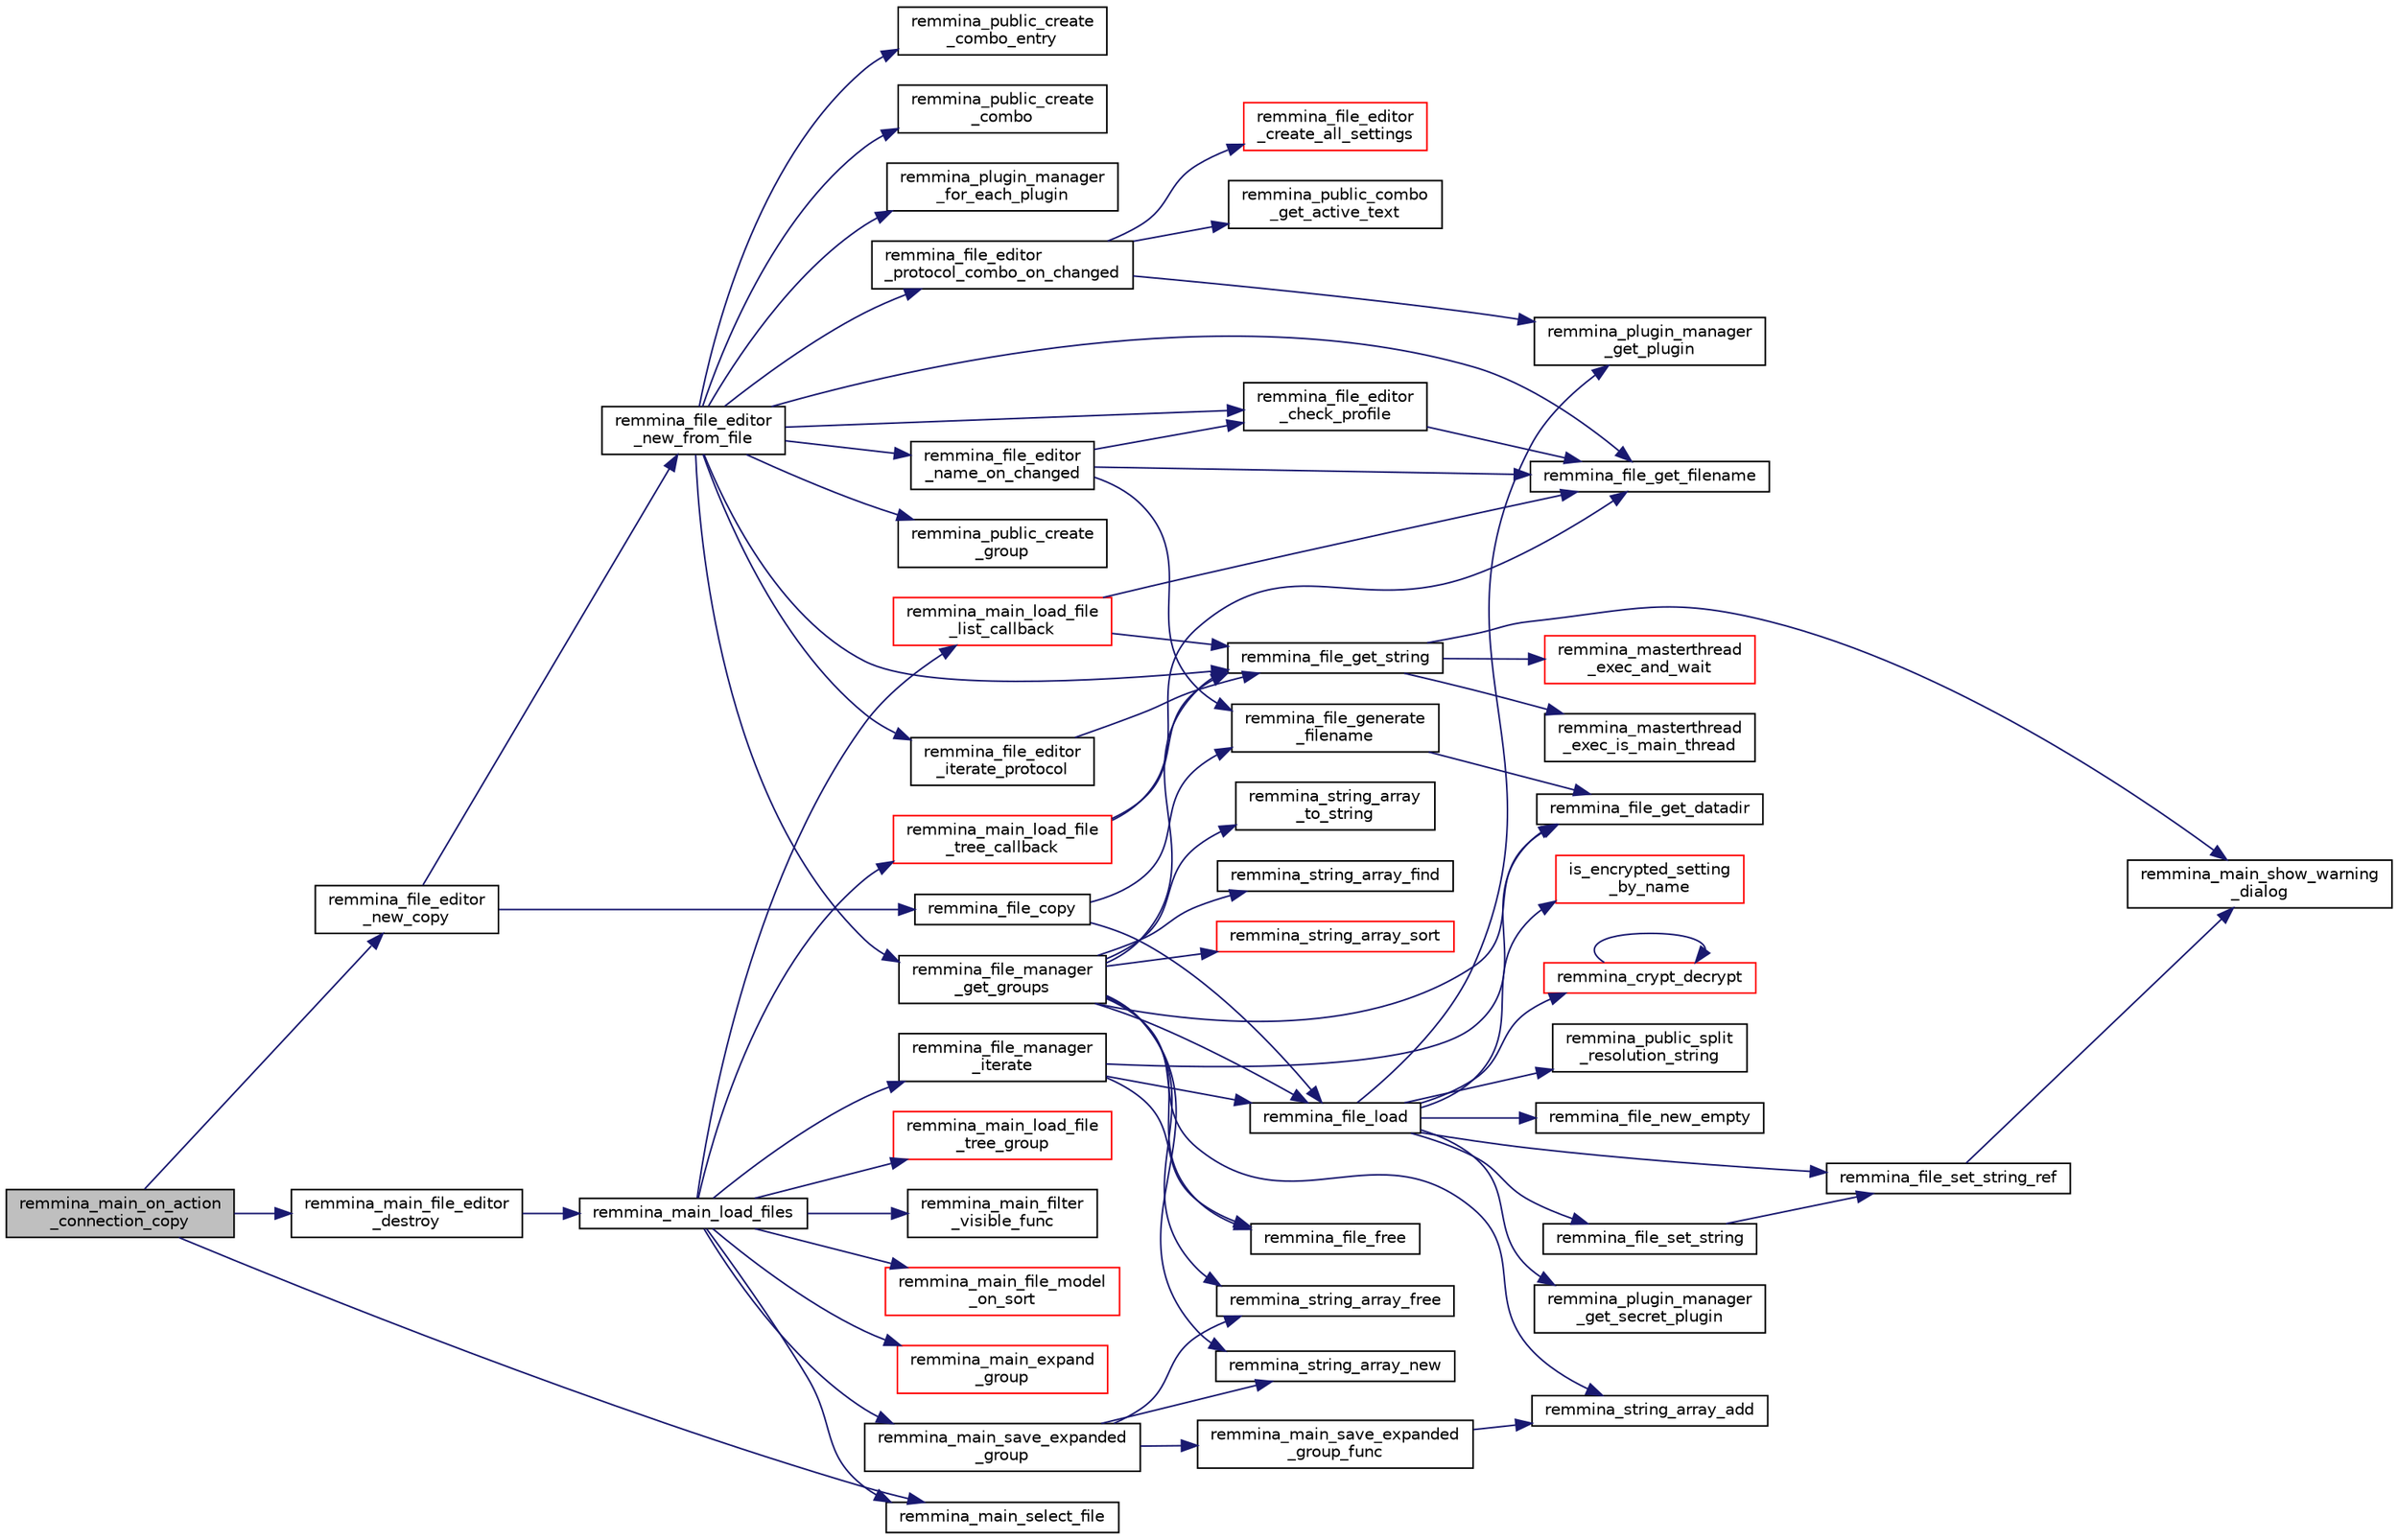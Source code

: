 digraph "remmina_main_on_action_connection_copy"
{
  edge [fontname="Helvetica",fontsize="10",labelfontname="Helvetica",labelfontsize="10"];
  node [fontname="Helvetica",fontsize="10",shape=record];
  rankdir="LR";
  Node3890 [label="remmina_main_on_action\l_connection_copy",height=0.2,width=0.4,color="black", fillcolor="grey75", style="filled", fontcolor="black"];
  Node3890 -> Node3891 [color="midnightblue",fontsize="10",style="solid",fontname="Helvetica"];
  Node3891 [label="remmina_file_editor\l_new_copy",height=0.2,width=0.4,color="black", fillcolor="white", style="filled",URL="$remmina__file__editor_8c.html#aa5c50852f8569f075eec5d5db30c2ebf"];
  Node3891 -> Node3892 [color="midnightblue",fontsize="10",style="solid",fontname="Helvetica"];
  Node3892 [label="remmina_file_copy",height=0.2,width=0.4,color="black", fillcolor="white", style="filled",URL="$remmina__file_8c.html#ac1685edf35a793a396ce039d7eec5343"];
  Node3892 -> Node3893 [color="midnightblue",fontsize="10",style="solid",fontname="Helvetica"];
  Node3893 [label="remmina_file_load",height=0.2,width=0.4,color="black", fillcolor="white", style="filled",URL="$remmina__file_8c.html#ac1cc2d7f827f7d64c7fd3edf10e9383e"];
  Node3893 -> Node3894 [color="midnightblue",fontsize="10",style="solid",fontname="Helvetica"];
  Node3894 [label="remmina_file_new_empty",height=0.2,width=0.4,color="black", fillcolor="white", style="filled",URL="$remmina__file_8c.html#adab087b7139756f029020a87a5438cfa"];
  Node3893 -> Node3895 [color="midnightblue",fontsize="10",style="solid",fontname="Helvetica"];
  Node3895 [label="remmina_plugin_manager\l_get_plugin",height=0.2,width=0.4,color="black", fillcolor="white", style="filled",URL="$remmina__plugin__manager_8c.html#a3872c8656a8a3d5147bcc603471c1932"];
  Node3893 -> Node3896 [color="midnightblue",fontsize="10",style="solid",fontname="Helvetica"];
  Node3896 [label="remmina_plugin_manager\l_get_secret_plugin",height=0.2,width=0.4,color="black", fillcolor="white", style="filled",URL="$remmina__plugin__manager_8c.html#ad380a98f6624aa8c830015c8b428b7b4"];
  Node3893 -> Node3897 [color="midnightblue",fontsize="10",style="solid",fontname="Helvetica"];
  Node3897 [label="is_encrypted_setting\l_by_name",height=0.2,width=0.4,color="red", fillcolor="white", style="filled",URL="$remmina__file_8c.html#a72580559fa04082418a993fec4c77281"];
  Node3893 -> Node3901 [color="midnightblue",fontsize="10",style="solid",fontname="Helvetica"];
  Node3901 [label="remmina_file_set_string",height=0.2,width=0.4,color="black", fillcolor="white", style="filled",URL="$remmina__file_8c.html#a85ca1ca2d0bf9ef29e490c6f4527a954"];
  Node3901 -> Node3902 [color="midnightblue",fontsize="10",style="solid",fontname="Helvetica"];
  Node3902 [label="remmina_file_set_string_ref",height=0.2,width=0.4,color="black", fillcolor="white", style="filled",URL="$remmina__file_8c.html#a74951c1067a1a5e1341f5e1c1206dec6"];
  Node3902 -> Node3903 [color="midnightblue",fontsize="10",style="solid",fontname="Helvetica"];
  Node3903 [label="remmina_main_show_warning\l_dialog",height=0.2,width=0.4,color="black", fillcolor="white", style="filled",URL="$remmina__main_8c.html#ad99b9c0bf2fa8c166a8b4a09e06ffdf7"];
  Node3893 -> Node3902 [color="midnightblue",fontsize="10",style="solid",fontname="Helvetica"];
  Node3893 -> Node3904 [color="midnightblue",fontsize="10",style="solid",fontname="Helvetica"];
  Node3904 [label="remmina_crypt_decrypt",height=0.2,width=0.4,color="red", fillcolor="white", style="filled",URL="$remmina__crypt_8c.html#a3fe2fa245d401146adf02a3a8f996ab9"];
  Node3904 -> Node3904 [color="midnightblue",fontsize="10",style="solid",fontname="Helvetica"];
  Node3893 -> Node3907 [color="midnightblue",fontsize="10",style="solid",fontname="Helvetica"];
  Node3907 [label="remmina_public_split\l_resolution_string",height=0.2,width=0.4,color="black", fillcolor="white", style="filled",URL="$remmina__public_8c.html#aaf3fdb980c24cd06965b85ebcdd79173"];
  Node3892 -> Node3908 [color="midnightblue",fontsize="10",style="solid",fontname="Helvetica"];
  Node3908 [label="remmina_file_generate\l_filename",height=0.2,width=0.4,color="black", fillcolor="white", style="filled",URL="$remmina__file_8c.html#ac952f8ddb715314f11cef1ccc513fb7e"];
  Node3908 -> Node3909 [color="midnightblue",fontsize="10",style="solid",fontname="Helvetica"];
  Node3909 [label="remmina_file_get_datadir",height=0.2,width=0.4,color="black", fillcolor="white", style="filled",URL="$remmina__file__manager_8c.html#aa65bc30beb59d607ba430d966e7e27f5"];
  Node3891 -> Node3910 [color="midnightblue",fontsize="10",style="solid",fontname="Helvetica"];
  Node3910 [label="remmina_file_editor\l_new_from_file",height=0.2,width=0.4,color="black", fillcolor="white", style="filled",URL="$remmina__file__editor_8c.html#a08327d6951c345808628dbb5784aba06"];
  Node3910 -> Node3911 [color="midnightblue",fontsize="10",style="solid",fontname="Helvetica"];
  Node3911 [label="remmina_file_get_filename",height=0.2,width=0.4,color="black", fillcolor="white", style="filled",URL="$remmina__file_8c.html#ad1e4f3a0f64cd98e301044b6c38a1f1d"];
  Node3910 -> Node3912 [color="midnightblue",fontsize="10",style="solid",fontname="Helvetica"];
  Node3912 [label="remmina_public_create\l_group",height=0.2,width=0.4,color="black", fillcolor="white", style="filled",URL="$remmina__public_8c.html#a995da243f78002153d18616b46dcdf63"];
  Node3910 -> Node3913 [color="midnightblue",fontsize="10",style="solid",fontname="Helvetica"];
  Node3913 [label="remmina_file_editor\l_name_on_changed",height=0.2,width=0.4,color="black", fillcolor="white", style="filled",URL="$remmina__file__editor_8c.html#a206bacb96cc7d4236d910be89a7cd613"];
  Node3913 -> Node3911 [color="midnightblue",fontsize="10",style="solid",fontname="Helvetica"];
  Node3913 -> Node3908 [color="midnightblue",fontsize="10",style="solid",fontname="Helvetica"];
  Node3913 -> Node3914 [color="midnightblue",fontsize="10",style="solid",fontname="Helvetica"];
  Node3914 [label="remmina_file_editor\l_check_profile",height=0.2,width=0.4,color="black", fillcolor="white", style="filled",URL="$remmina__file__editor_8c.html#aefdb47b5da15009d5ff7a8d1f2b06a06"];
  Node3914 -> Node3911 [color="midnightblue",fontsize="10",style="solid",fontname="Helvetica"];
  Node3910 -> Node3915 [color="midnightblue",fontsize="10",style="solid",fontname="Helvetica"];
  Node3915 [label="remmina_file_get_string",height=0.2,width=0.4,color="black", fillcolor="white", style="filled",URL="$remmina__file_8c.html#a8eb1b213d9d08c6ad13683ce05f4355e"];
  Node3915 -> Node3916 [color="midnightblue",fontsize="10",style="solid",fontname="Helvetica"];
  Node3916 [label="remmina_masterthread\l_exec_is_main_thread",height=0.2,width=0.4,color="black", fillcolor="white", style="filled",URL="$remmina__masterthread__exec_8c.html#a3a52e863a3a3da6da6bb5d36c13b7ff4"];
  Node3915 -> Node3917 [color="midnightblue",fontsize="10",style="solid",fontname="Helvetica"];
  Node3917 [label="remmina_masterthread\l_exec_and_wait",height=0.2,width=0.4,color="red", fillcolor="white", style="filled",URL="$remmina__masterthread__exec_8c.html#a14628c2470cac50e87916a70ea05c97d"];
  Node3915 -> Node3903 [color="midnightblue",fontsize="10",style="solid",fontname="Helvetica"];
  Node3910 -> Node3968 [color="midnightblue",fontsize="10",style="solid",fontname="Helvetica"];
  Node3968 [label="remmina_file_manager\l_get_groups",height=0.2,width=0.4,color="black", fillcolor="white", style="filled",URL="$remmina__file__manager_8c.html#a536edeef371d907ab3936f4d65c3003d"];
  Node3968 -> Node3909 [color="midnightblue",fontsize="10",style="solid",fontname="Helvetica"];
  Node3968 -> Node3927 [color="midnightblue",fontsize="10",style="solid",fontname="Helvetica"];
  Node3927 [label="remmina_string_array_new",height=0.2,width=0.4,color="black", fillcolor="white", style="filled",URL="$remmina__string__array_8c.html#aff90e964c6541b1af02adf7ea39e6e02"];
  Node3968 -> Node3893 [color="midnightblue",fontsize="10",style="solid",fontname="Helvetica"];
  Node3968 -> Node3915 [color="midnightblue",fontsize="10",style="solid",fontname="Helvetica"];
  Node3968 -> Node3948 [color="midnightblue",fontsize="10",style="solid",fontname="Helvetica"];
  Node3948 [label="remmina_string_array_find",height=0.2,width=0.4,color="black", fillcolor="white", style="filled",URL="$remmina__string__array_8c.html#ab93a69850cfb4117c223a3f145ced986"];
  Node3968 -> Node3929 [color="midnightblue",fontsize="10",style="solid",fontname="Helvetica"];
  Node3929 [label="remmina_string_array_add",height=0.2,width=0.4,color="black", fillcolor="white", style="filled",URL="$remmina__string__array_8c.html#a2aaacca7db4b86f836486cfb559398f0"];
  Node3968 -> Node3933 [color="midnightblue",fontsize="10",style="solid",fontname="Helvetica"];
  Node3933 [label="remmina_file_free",height=0.2,width=0.4,color="black", fillcolor="white", style="filled",URL="$remmina__file_8c.html#abd2f06bf0a5ddcf7156e5ef7d0c8d4d7"];
  Node3968 -> Node3969 [color="midnightblue",fontsize="10",style="solid",fontname="Helvetica"];
  Node3969 [label="remmina_string_array_sort",height=0.2,width=0.4,color="red", fillcolor="white", style="filled",URL="$remmina__string__array_8c.html#a3eab4bae72ff130ad10ec8fc7364ce70"];
  Node3968 -> Node3971 [color="midnightblue",fontsize="10",style="solid",fontname="Helvetica"];
  Node3971 [label="remmina_string_array\l_to_string",height=0.2,width=0.4,color="black", fillcolor="white", style="filled",URL="$remmina__string__array_8c.html#a96f7bec7ce32de6cf5deadcd5aec51ec"];
  Node3968 -> Node3926 [color="midnightblue",fontsize="10",style="solid",fontname="Helvetica"];
  Node3926 [label="remmina_string_array_free",height=0.2,width=0.4,color="black", fillcolor="white", style="filled",URL="$remmina__string__array_8c.html#a8ab78913d299df665a408a8a5ec51bbe"];
  Node3910 -> Node3972 [color="midnightblue",fontsize="10",style="solid",fontname="Helvetica"];
  Node3972 [label="remmina_public_create\l_combo_entry",height=0.2,width=0.4,color="black", fillcolor="white", style="filled",URL="$remmina__public_8c.html#a9ec86f1e9caea5ebc867a90230d6b51a"];
  Node3910 -> Node3973 [color="midnightblue",fontsize="10",style="solid",fontname="Helvetica"];
  Node3973 [label="remmina_public_create\l_combo",height=0.2,width=0.4,color="black", fillcolor="white", style="filled",URL="$remmina__public_8c.html#ab4a593956dfe89aba3242a5c264a681f"];
  Node3910 -> Node3974 [color="midnightblue",fontsize="10",style="solid",fontname="Helvetica"];
  Node3974 [label="remmina_plugin_manager\l_for_each_plugin",height=0.2,width=0.4,color="black", fillcolor="white", style="filled",URL="$remmina__plugin__manager_8c.html#a13f13a6a4280268656f258cb5aeff031"];
  Node3910 -> Node3975 [color="midnightblue",fontsize="10",style="solid",fontname="Helvetica"];
  Node3975 [label="remmina_file_editor\l_iterate_protocol",height=0.2,width=0.4,color="black", fillcolor="white", style="filled",URL="$remmina__file__editor_8c.html#afc37e2e9dbe8f0c8bcf1a76d0c54ea1b"];
  Node3975 -> Node3915 [color="midnightblue",fontsize="10",style="solid",fontname="Helvetica"];
  Node3910 -> Node3976 [color="midnightblue",fontsize="10",style="solid",fontname="Helvetica"];
  Node3976 [label="remmina_file_editor\l_protocol_combo_on_changed",height=0.2,width=0.4,color="black", fillcolor="white", style="filled",URL="$remmina__file__editor_8c.html#a333de350f1b07add2d0fd06320c80d16"];
  Node3976 -> Node3977 [color="midnightblue",fontsize="10",style="solid",fontname="Helvetica"];
  Node3977 [label="remmina_public_combo\l_get_active_text",height=0.2,width=0.4,color="black", fillcolor="white", style="filled",URL="$remmina__public_8c.html#af1679d83834c8409f23e00c555d677fb"];
  Node3976 -> Node3895 [color="midnightblue",fontsize="10",style="solid",fontname="Helvetica"];
  Node3976 -> Node3978 [color="midnightblue",fontsize="10",style="solid",fontname="Helvetica"];
  Node3978 [label="remmina_file_editor\l_create_all_settings",height=0.2,width=0.4,color="red", fillcolor="white", style="filled",URL="$remmina__file__editor_8c.html#a6415f73260076747c4f933af7f9f4b38"];
  Node3910 -> Node3914 [color="midnightblue",fontsize="10",style="solid",fontname="Helvetica"];
  Node3890 -> Node4013 [color="midnightblue",fontsize="10",style="solid",fontname="Helvetica"];
  Node4013 [label="remmina_main_file_editor\l_destroy",height=0.2,width=0.4,color="black", fillcolor="white", style="filled",URL="$remmina__main_8c.html#a6a466d0b07944e619bd9b0e473c8a5bd"];
  Node4013 -> Node3924 [color="midnightblue",fontsize="10",style="solid",fontname="Helvetica"];
  Node3924 [label="remmina_main_load_files",height=0.2,width=0.4,color="black", fillcolor="white", style="filled",URL="$remmina__main_8c.html#a3617295e74fa84edbd41dedc601402a7"];
  Node3924 -> Node3925 [color="midnightblue",fontsize="10",style="solid",fontname="Helvetica"];
  Node3925 [label="remmina_main_save_expanded\l_group",height=0.2,width=0.4,color="black", fillcolor="white", style="filled",URL="$remmina__main_8c.html#ad8744dc59ba8072ffdf557b6c94e9f40"];
  Node3925 -> Node3926 [color="midnightblue",fontsize="10",style="solid",fontname="Helvetica"];
  Node3925 -> Node3927 [color="midnightblue",fontsize="10",style="solid",fontname="Helvetica"];
  Node3925 -> Node3928 [color="midnightblue",fontsize="10",style="solid",fontname="Helvetica"];
  Node3928 [label="remmina_main_save_expanded\l_group_func",height=0.2,width=0.4,color="black", fillcolor="white", style="filled",URL="$remmina__main_8c.html#a51880fc109db6457a5d0fc543c2deaf2"];
  Node3928 -> Node3929 [color="midnightblue",fontsize="10",style="solid",fontname="Helvetica"];
  Node3924 -> Node3930 [color="midnightblue",fontsize="10",style="solid",fontname="Helvetica"];
  Node3930 [label="remmina_main_load_file\l_tree_group",height=0.2,width=0.4,color="red", fillcolor="white", style="filled",URL="$remmina__main_8c.html#aa46e6b815c241d32a476a29053dbf296"];
  Node3924 -> Node3936 [color="midnightblue",fontsize="10",style="solid",fontname="Helvetica"];
  Node3936 [label="remmina_file_manager\l_iterate",height=0.2,width=0.4,color="black", fillcolor="white", style="filled",URL="$remmina__file__manager_8c.html#a55a717aafc046713380bd2c55f29165a"];
  Node3936 -> Node3909 [color="midnightblue",fontsize="10",style="solid",fontname="Helvetica"];
  Node3936 -> Node3893 [color="midnightblue",fontsize="10",style="solid",fontname="Helvetica"];
  Node3936 -> Node3933 [color="midnightblue",fontsize="10",style="solid",fontname="Helvetica"];
  Node3924 -> Node3937 [color="midnightblue",fontsize="10",style="solid",fontname="Helvetica"];
  Node3937 [label="remmina_main_load_file\l_tree_callback",height=0.2,width=0.4,color="red", fillcolor="white", style="filled",URL="$remmina__main_8c.html#ae32574ebe06b1a24f135af9379e663b4"];
  Node3937 -> Node3915 [color="midnightblue",fontsize="10",style="solid",fontname="Helvetica"];
  Node3937 -> Node3911 [color="midnightblue",fontsize="10",style="solid",fontname="Helvetica"];
  Node3924 -> Node3942 [color="midnightblue",fontsize="10",style="solid",fontname="Helvetica"];
  Node3942 [label="remmina_main_load_file\l_list_callback",height=0.2,width=0.4,color="red", fillcolor="white", style="filled",URL="$remmina__main_8c.html#a71f485dba1b11bf8cba129920767b5e6"];
  Node3942 -> Node3915 [color="midnightblue",fontsize="10",style="solid",fontname="Helvetica"];
  Node3942 -> Node3911 [color="midnightblue",fontsize="10",style="solid",fontname="Helvetica"];
  Node3924 -> Node3943 [color="midnightblue",fontsize="10",style="solid",fontname="Helvetica"];
  Node3943 [label="remmina_main_filter\l_visible_func",height=0.2,width=0.4,color="black", fillcolor="white", style="filled",URL="$remmina__main_8c.html#ab0d22f0e3571eb80886acb0c68005800"];
  Node3924 -> Node3944 [color="midnightblue",fontsize="10",style="solid",fontname="Helvetica"];
  Node3944 [label="remmina_main_file_model\l_on_sort",height=0.2,width=0.4,color="red", fillcolor="white", style="filled",URL="$remmina__main_8c.html#a71fbe206a9c2abb8f348ee598d7751b7"];
  Node3924 -> Node3946 [color="midnightblue",fontsize="10",style="solid",fontname="Helvetica"];
  Node3946 [label="remmina_main_expand\l_group",height=0.2,width=0.4,color="red", fillcolor="white", style="filled",URL="$remmina__main_8c.html#a4a4733c243f20c3ffc27105003f5e30e"];
  Node3924 -> Node3949 [color="midnightblue",fontsize="10",style="solid",fontname="Helvetica"];
  Node3949 [label="remmina_main_select_file",height=0.2,width=0.4,color="black", fillcolor="white", style="filled",URL="$remmina__main_8c.html#aa20963aed43242994c88d5a97a546355"];
  Node3890 -> Node3949 [color="midnightblue",fontsize="10",style="solid",fontname="Helvetica"];
}
